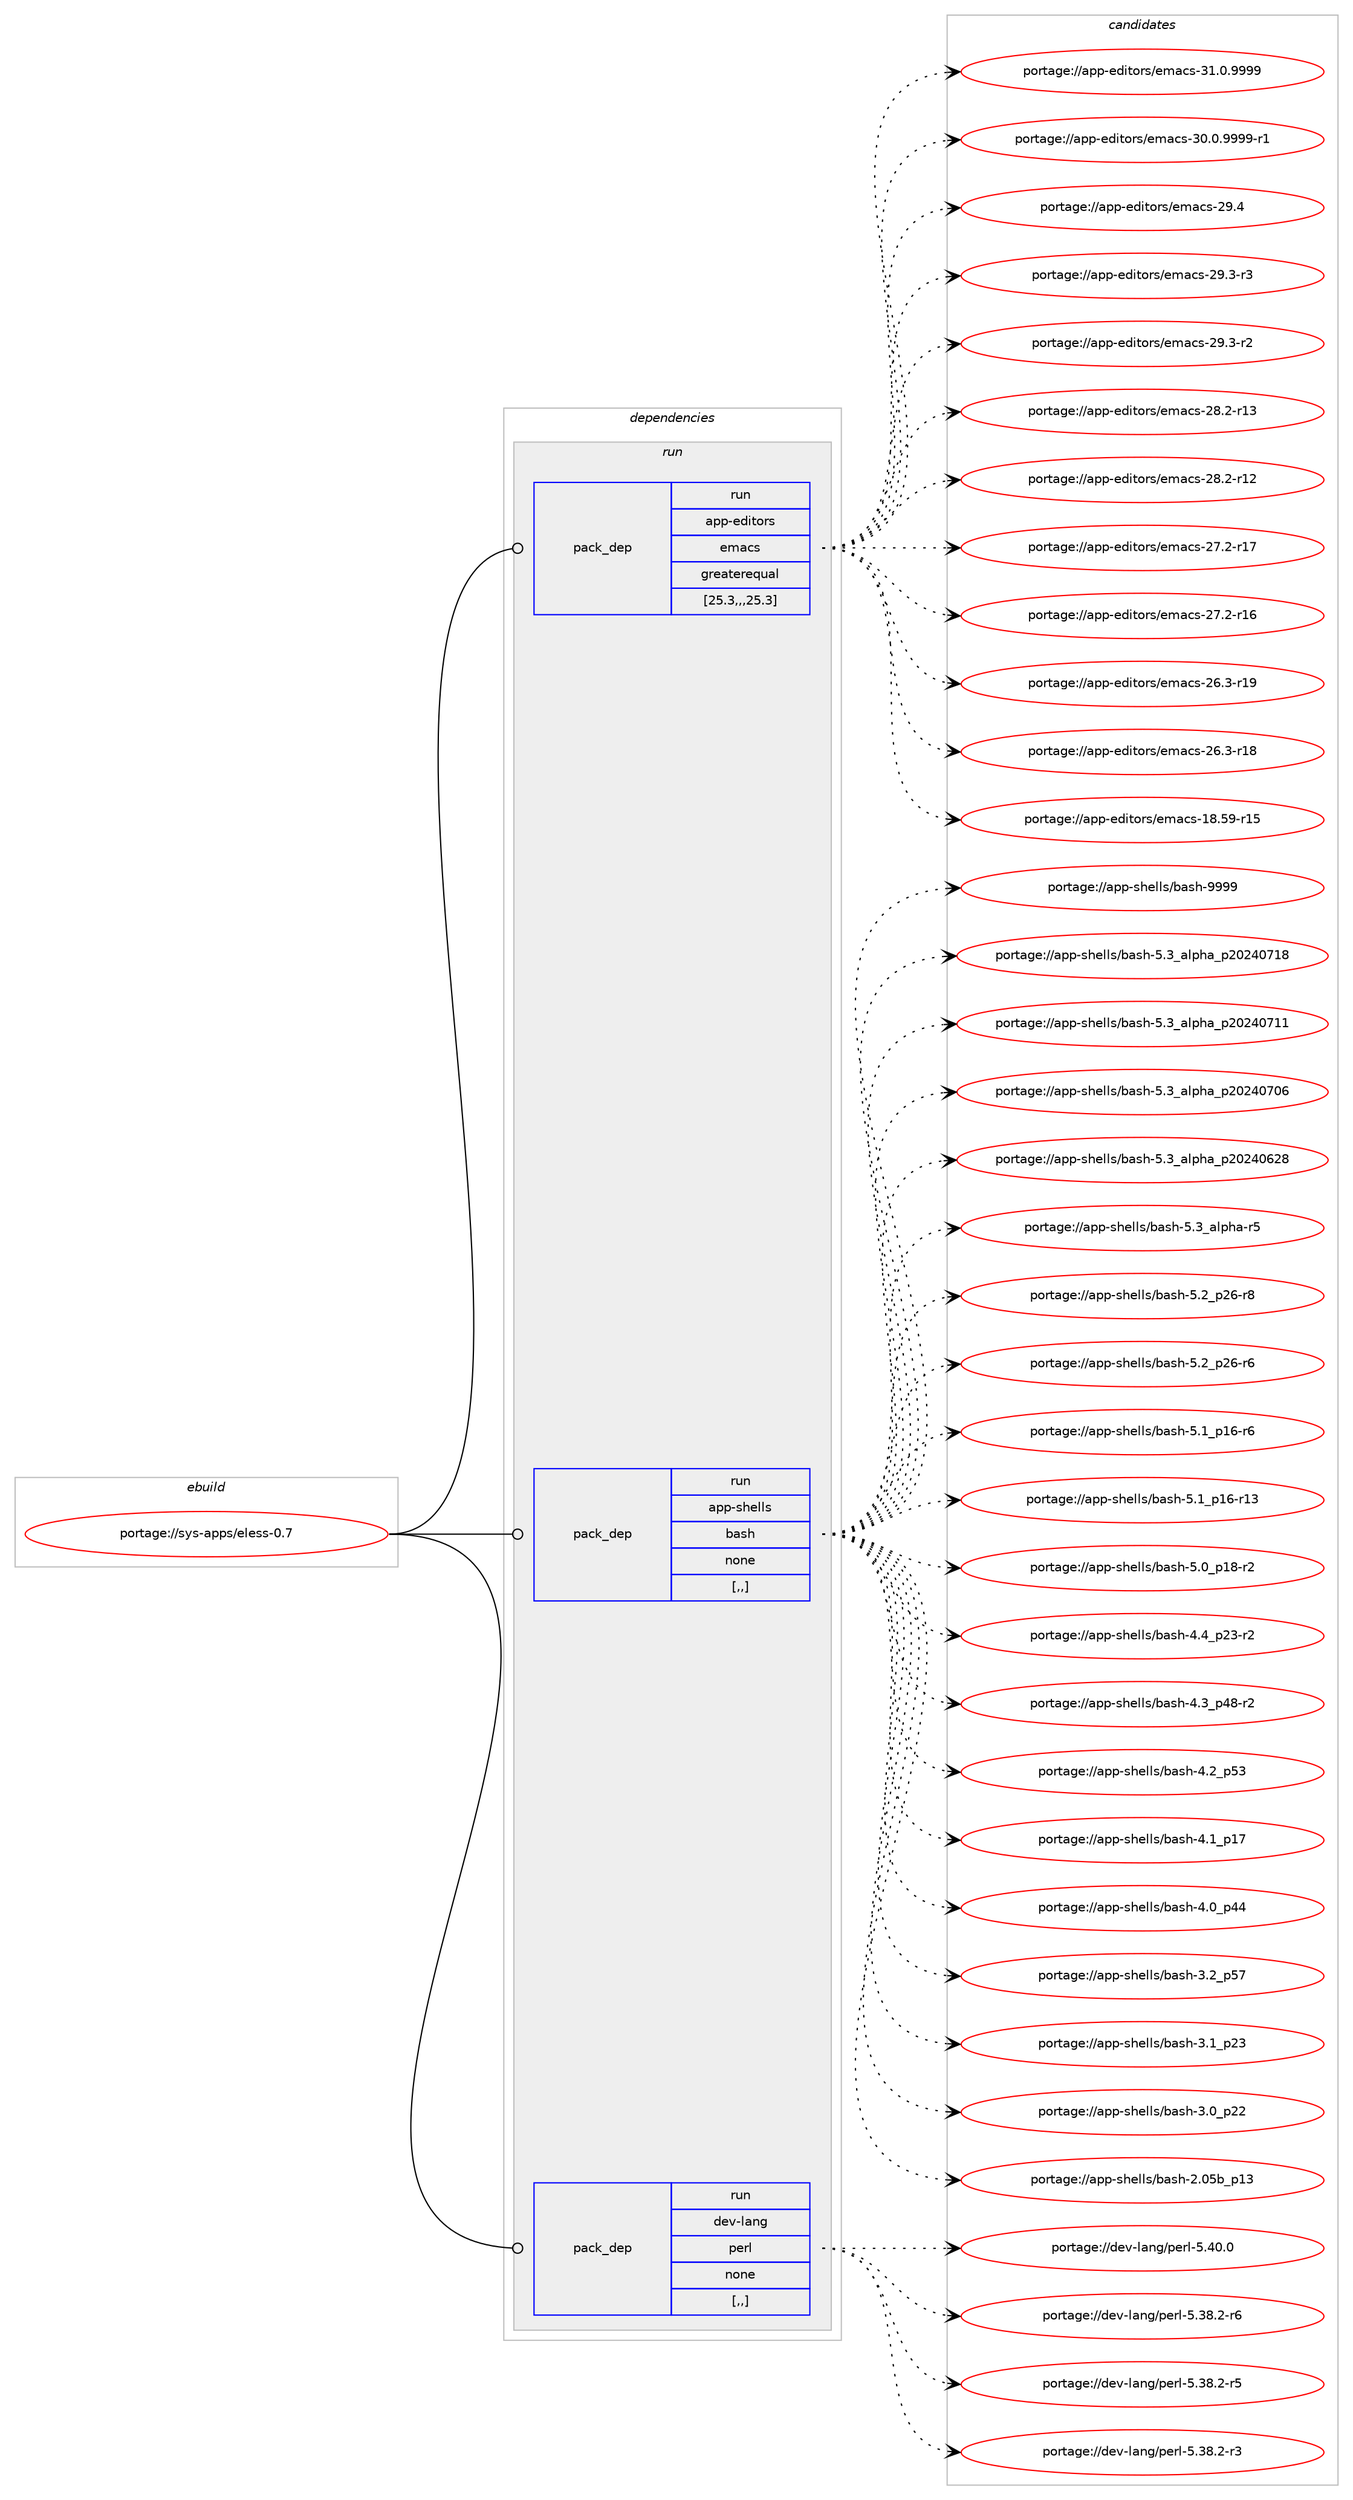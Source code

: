 digraph prolog {

# *************
# Graph options
# *************

newrank=true;
concentrate=true;
compound=true;
graph [rankdir=LR,fontname=Helvetica,fontsize=10,ranksep=1.5];#, ranksep=2.5, nodesep=0.2];
edge  [arrowhead=vee];
node  [fontname=Helvetica,fontsize=10];

# **********
# The ebuild
# **********

subgraph cluster_leftcol {
color=gray;
label=<<i>ebuild</i>>;
id [label="portage://sys-apps/eless-0.7", color=red, width=4, href="../sys-apps/eless-0.7.svg"];
}

# ****************
# The dependencies
# ****************

subgraph cluster_midcol {
color=gray;
label=<<i>dependencies</i>>;
subgraph cluster_compile {
fillcolor="#eeeeee";
style=filled;
label=<<i>compile</i>>;
}
subgraph cluster_compileandrun {
fillcolor="#eeeeee";
style=filled;
label=<<i>compile and run</i>>;
}
subgraph cluster_run {
fillcolor="#eeeeee";
style=filled;
label=<<i>run</i>>;
subgraph pack306060 {
dependency419954 [label=<<TABLE BORDER="0" CELLBORDER="1" CELLSPACING="0" CELLPADDING="4" WIDTH="220"><TR><TD ROWSPAN="6" CELLPADDING="30">pack_dep</TD></TR><TR><TD WIDTH="110">run</TD></TR><TR><TD>app-editors</TD></TR><TR><TD>emacs</TD></TR><TR><TD>greaterequal</TD></TR><TR><TD>[25.3,,,25.3]</TD></TR></TABLE>>, shape=none, color=blue];
}
id:e -> dependency419954:w [weight=20,style="solid",arrowhead="odot"];
subgraph pack306061 {
dependency419955 [label=<<TABLE BORDER="0" CELLBORDER="1" CELLSPACING="0" CELLPADDING="4" WIDTH="220"><TR><TD ROWSPAN="6" CELLPADDING="30">pack_dep</TD></TR><TR><TD WIDTH="110">run</TD></TR><TR><TD>app-shells</TD></TR><TR><TD>bash</TD></TR><TR><TD>none</TD></TR><TR><TD>[,,]</TD></TR></TABLE>>, shape=none, color=blue];
}
id:e -> dependency419955:w [weight=20,style="solid",arrowhead="odot"];
subgraph pack306062 {
dependency419956 [label=<<TABLE BORDER="0" CELLBORDER="1" CELLSPACING="0" CELLPADDING="4" WIDTH="220"><TR><TD ROWSPAN="6" CELLPADDING="30">pack_dep</TD></TR><TR><TD WIDTH="110">run</TD></TR><TR><TD>dev-lang</TD></TR><TR><TD>perl</TD></TR><TR><TD>none</TD></TR><TR><TD>[,,]</TD></TR></TABLE>>, shape=none, color=blue];
}
id:e -> dependency419956:w [weight=20,style="solid",arrowhead="odot"];
}
}

# **************
# The candidates
# **************

subgraph cluster_choices {
rank=same;
color=gray;
label=<<i>candidates</i>>;

subgraph choice306060 {
color=black;
nodesep=1;
choice971121124510110010511611111411547101109979911545514946484657575757 [label="portage://app-editors/emacs-31.0.9999", color=red, width=4,href="../app-editors/emacs-31.0.9999.svg"];
choice9711211245101100105116111114115471011099799115455148464846575757574511449 [label="portage://app-editors/emacs-30.0.9999-r1", color=red, width=4,href="../app-editors/emacs-30.0.9999-r1.svg"];
choice97112112451011001051161111141154710110997991154550574652 [label="portage://app-editors/emacs-29.4", color=red, width=4,href="../app-editors/emacs-29.4.svg"];
choice971121124510110010511611111411547101109979911545505746514511451 [label="portage://app-editors/emacs-29.3-r3", color=red, width=4,href="../app-editors/emacs-29.3-r3.svg"];
choice971121124510110010511611111411547101109979911545505746514511450 [label="portage://app-editors/emacs-29.3-r2", color=red, width=4,href="../app-editors/emacs-29.3-r2.svg"];
choice97112112451011001051161111141154710110997991154550564650451144951 [label="portage://app-editors/emacs-28.2-r13", color=red, width=4,href="../app-editors/emacs-28.2-r13.svg"];
choice97112112451011001051161111141154710110997991154550564650451144950 [label="portage://app-editors/emacs-28.2-r12", color=red, width=4,href="../app-editors/emacs-28.2-r12.svg"];
choice97112112451011001051161111141154710110997991154550554650451144955 [label="portage://app-editors/emacs-27.2-r17", color=red, width=4,href="../app-editors/emacs-27.2-r17.svg"];
choice97112112451011001051161111141154710110997991154550554650451144954 [label="portage://app-editors/emacs-27.2-r16", color=red, width=4,href="../app-editors/emacs-27.2-r16.svg"];
choice97112112451011001051161111141154710110997991154550544651451144957 [label="portage://app-editors/emacs-26.3-r19", color=red, width=4,href="../app-editors/emacs-26.3-r19.svg"];
choice97112112451011001051161111141154710110997991154550544651451144956 [label="portage://app-editors/emacs-26.3-r18", color=red, width=4,href="../app-editors/emacs-26.3-r18.svg"];
choice9711211245101100105116111114115471011099799115454956465357451144953 [label="portage://app-editors/emacs-18.59-r15", color=red, width=4,href="../app-editors/emacs-18.59-r15.svg"];
dependency419954:e -> choice971121124510110010511611111411547101109979911545514946484657575757:w [style=dotted,weight="100"];
dependency419954:e -> choice9711211245101100105116111114115471011099799115455148464846575757574511449:w [style=dotted,weight="100"];
dependency419954:e -> choice97112112451011001051161111141154710110997991154550574652:w [style=dotted,weight="100"];
dependency419954:e -> choice971121124510110010511611111411547101109979911545505746514511451:w [style=dotted,weight="100"];
dependency419954:e -> choice971121124510110010511611111411547101109979911545505746514511450:w [style=dotted,weight="100"];
dependency419954:e -> choice97112112451011001051161111141154710110997991154550564650451144951:w [style=dotted,weight="100"];
dependency419954:e -> choice97112112451011001051161111141154710110997991154550564650451144950:w [style=dotted,weight="100"];
dependency419954:e -> choice97112112451011001051161111141154710110997991154550554650451144955:w [style=dotted,weight="100"];
dependency419954:e -> choice97112112451011001051161111141154710110997991154550554650451144954:w [style=dotted,weight="100"];
dependency419954:e -> choice97112112451011001051161111141154710110997991154550544651451144957:w [style=dotted,weight="100"];
dependency419954:e -> choice97112112451011001051161111141154710110997991154550544651451144956:w [style=dotted,weight="100"];
dependency419954:e -> choice9711211245101100105116111114115471011099799115454956465357451144953:w [style=dotted,weight="100"];
}
subgraph choice306061 {
color=black;
nodesep=1;
choice97112112451151041011081081154798971151044557575757 [label="portage://app-shells/bash-9999", color=red, width=4,href="../app-shells/bash-9999.svg"];
choice971121124511510410110810811547989711510445534651959710811210497951125048505248554956 [label="portage://app-shells/bash-5.3_alpha_p20240718", color=red, width=4,href="../app-shells/bash-5.3_alpha_p20240718.svg"];
choice971121124511510410110810811547989711510445534651959710811210497951125048505248554949 [label="portage://app-shells/bash-5.3_alpha_p20240711", color=red, width=4,href="../app-shells/bash-5.3_alpha_p20240711.svg"];
choice971121124511510410110810811547989711510445534651959710811210497951125048505248554854 [label="portage://app-shells/bash-5.3_alpha_p20240706", color=red, width=4,href="../app-shells/bash-5.3_alpha_p20240706.svg"];
choice971121124511510410110810811547989711510445534651959710811210497951125048505248545056 [label="portage://app-shells/bash-5.3_alpha_p20240628", color=red, width=4,href="../app-shells/bash-5.3_alpha_p20240628.svg"];
choice9711211245115104101108108115479897115104455346519597108112104974511453 [label="portage://app-shells/bash-5.3_alpha-r5", color=red, width=4,href="../app-shells/bash-5.3_alpha-r5.svg"];
choice9711211245115104101108108115479897115104455346509511250544511456 [label="portage://app-shells/bash-5.2_p26-r8", color=red, width=4,href="../app-shells/bash-5.2_p26-r8.svg"];
choice9711211245115104101108108115479897115104455346509511250544511454 [label="portage://app-shells/bash-5.2_p26-r6", color=red, width=4,href="../app-shells/bash-5.2_p26-r6.svg"];
choice9711211245115104101108108115479897115104455346499511249544511454 [label="portage://app-shells/bash-5.1_p16-r6", color=red, width=4,href="../app-shells/bash-5.1_p16-r6.svg"];
choice971121124511510410110810811547989711510445534649951124954451144951 [label="portage://app-shells/bash-5.1_p16-r13", color=red, width=4,href="../app-shells/bash-5.1_p16-r13.svg"];
choice9711211245115104101108108115479897115104455346489511249564511450 [label="portage://app-shells/bash-5.0_p18-r2", color=red, width=4,href="../app-shells/bash-5.0_p18-r2.svg"];
choice9711211245115104101108108115479897115104455246529511250514511450 [label="portage://app-shells/bash-4.4_p23-r2", color=red, width=4,href="../app-shells/bash-4.4_p23-r2.svg"];
choice9711211245115104101108108115479897115104455246519511252564511450 [label="portage://app-shells/bash-4.3_p48-r2", color=red, width=4,href="../app-shells/bash-4.3_p48-r2.svg"];
choice971121124511510410110810811547989711510445524650951125351 [label="portage://app-shells/bash-4.2_p53", color=red, width=4,href="../app-shells/bash-4.2_p53.svg"];
choice971121124511510410110810811547989711510445524649951124955 [label="portage://app-shells/bash-4.1_p17", color=red, width=4,href="../app-shells/bash-4.1_p17.svg"];
choice971121124511510410110810811547989711510445524648951125252 [label="portage://app-shells/bash-4.0_p44", color=red, width=4,href="../app-shells/bash-4.0_p44.svg"];
choice971121124511510410110810811547989711510445514650951125355 [label="portage://app-shells/bash-3.2_p57", color=red, width=4,href="../app-shells/bash-3.2_p57.svg"];
choice971121124511510410110810811547989711510445514649951125051 [label="portage://app-shells/bash-3.1_p23", color=red, width=4,href="../app-shells/bash-3.1_p23.svg"];
choice971121124511510410110810811547989711510445514648951125050 [label="portage://app-shells/bash-3.0_p22", color=red, width=4,href="../app-shells/bash-3.0_p22.svg"];
choice9711211245115104101108108115479897115104455046485398951124951 [label="portage://app-shells/bash-2.05b_p13", color=red, width=4,href="../app-shells/bash-2.05b_p13.svg"];
dependency419955:e -> choice97112112451151041011081081154798971151044557575757:w [style=dotted,weight="100"];
dependency419955:e -> choice971121124511510410110810811547989711510445534651959710811210497951125048505248554956:w [style=dotted,weight="100"];
dependency419955:e -> choice971121124511510410110810811547989711510445534651959710811210497951125048505248554949:w [style=dotted,weight="100"];
dependency419955:e -> choice971121124511510410110810811547989711510445534651959710811210497951125048505248554854:w [style=dotted,weight="100"];
dependency419955:e -> choice971121124511510410110810811547989711510445534651959710811210497951125048505248545056:w [style=dotted,weight="100"];
dependency419955:e -> choice9711211245115104101108108115479897115104455346519597108112104974511453:w [style=dotted,weight="100"];
dependency419955:e -> choice9711211245115104101108108115479897115104455346509511250544511456:w [style=dotted,weight="100"];
dependency419955:e -> choice9711211245115104101108108115479897115104455346509511250544511454:w [style=dotted,weight="100"];
dependency419955:e -> choice9711211245115104101108108115479897115104455346499511249544511454:w [style=dotted,weight="100"];
dependency419955:e -> choice971121124511510410110810811547989711510445534649951124954451144951:w [style=dotted,weight="100"];
dependency419955:e -> choice9711211245115104101108108115479897115104455346489511249564511450:w [style=dotted,weight="100"];
dependency419955:e -> choice9711211245115104101108108115479897115104455246529511250514511450:w [style=dotted,weight="100"];
dependency419955:e -> choice9711211245115104101108108115479897115104455246519511252564511450:w [style=dotted,weight="100"];
dependency419955:e -> choice971121124511510410110810811547989711510445524650951125351:w [style=dotted,weight="100"];
dependency419955:e -> choice971121124511510410110810811547989711510445524649951124955:w [style=dotted,weight="100"];
dependency419955:e -> choice971121124511510410110810811547989711510445524648951125252:w [style=dotted,weight="100"];
dependency419955:e -> choice971121124511510410110810811547989711510445514650951125355:w [style=dotted,weight="100"];
dependency419955:e -> choice971121124511510410110810811547989711510445514649951125051:w [style=dotted,weight="100"];
dependency419955:e -> choice971121124511510410110810811547989711510445514648951125050:w [style=dotted,weight="100"];
dependency419955:e -> choice9711211245115104101108108115479897115104455046485398951124951:w [style=dotted,weight="100"];
}
subgraph choice306062 {
color=black;
nodesep=1;
choice10010111845108971101034711210111410845534652484648 [label="portage://dev-lang/perl-5.40.0", color=red, width=4,href="../dev-lang/perl-5.40.0.svg"];
choice100101118451089711010347112101114108455346515646504511454 [label="portage://dev-lang/perl-5.38.2-r6", color=red, width=4,href="../dev-lang/perl-5.38.2-r6.svg"];
choice100101118451089711010347112101114108455346515646504511453 [label="portage://dev-lang/perl-5.38.2-r5", color=red, width=4,href="../dev-lang/perl-5.38.2-r5.svg"];
choice100101118451089711010347112101114108455346515646504511451 [label="portage://dev-lang/perl-5.38.2-r3", color=red, width=4,href="../dev-lang/perl-5.38.2-r3.svg"];
dependency419956:e -> choice10010111845108971101034711210111410845534652484648:w [style=dotted,weight="100"];
dependency419956:e -> choice100101118451089711010347112101114108455346515646504511454:w [style=dotted,weight="100"];
dependency419956:e -> choice100101118451089711010347112101114108455346515646504511453:w [style=dotted,weight="100"];
dependency419956:e -> choice100101118451089711010347112101114108455346515646504511451:w [style=dotted,weight="100"];
}
}

}
